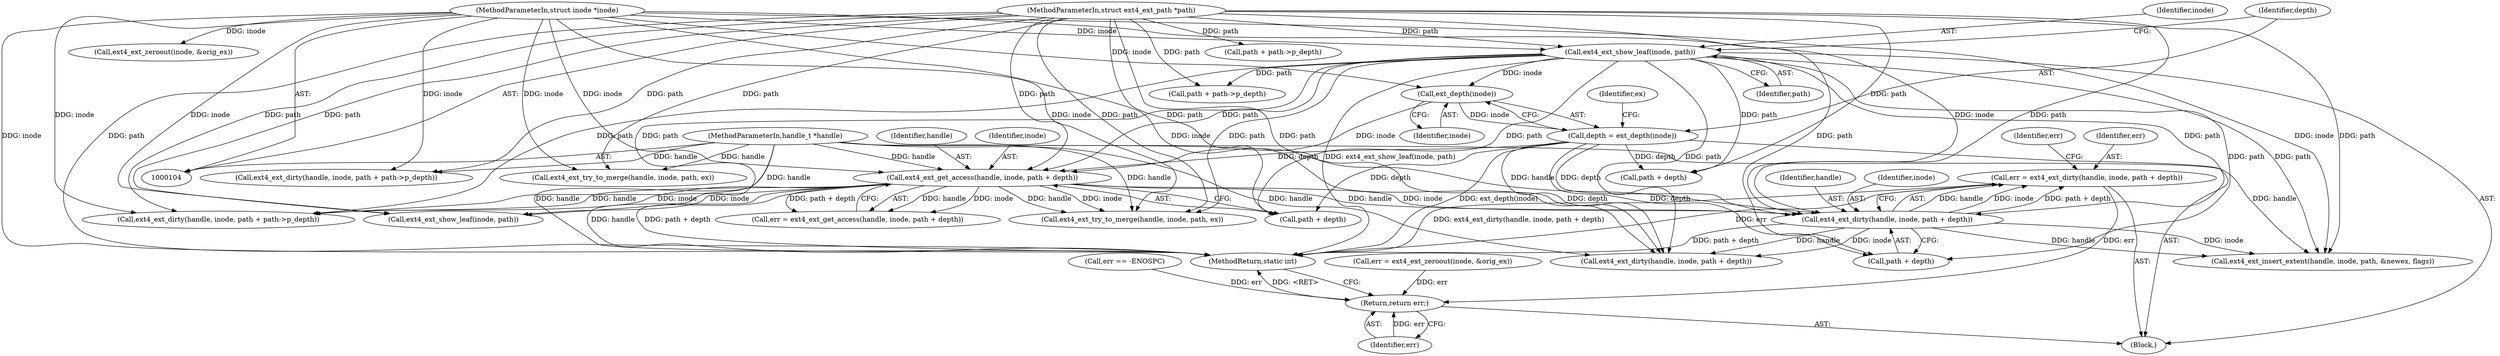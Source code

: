 digraph "0_linux_dee1f973ca341c266229faa5a1a5bb268bed3531_2@integer" {
"1000243" [label="(Call,err = ext4_ext_dirty(handle, inode, path + depth))"];
"1000245" [label="(Call,ext4_ext_dirty(handle, inode, path + depth))"];
"1000179" [label="(Call,ext4_ext_get_access(handle, inode, path + depth))"];
"1000105" [label="(MethodParameterIn,handle_t *handle)"];
"1000140" [label="(Call,ext_depth(inode))"];
"1000135" [label="(Call,ext4_ext_show_leaf(inode, path))"];
"1000106" [label="(MethodParameterIn,struct inode *inode)"];
"1000107" [label="(MethodParameterIn,struct ext4_ext_path *path)"];
"1000138" [label="(Call,depth = ext_depth(inode))"];
"1000357" [label="(Return,return err;)"];
"1000140" [label="(Call,ext_depth(inode))"];
"1000246" [label="(Identifier,handle)"];
"1000177" [label="(Call,err = ext4_ext_get_access(handle, inode, path + depth))"];
"1000317" [label="(Call,ext4_ext_try_to_merge(handle, inode, path, ex))"];
"1000354" [label="(Call,path + depth)"];
"1000285" [label="(Call,ext4_ext_insert_extent(handle, inode, path, &newex, flags))"];
"1000181" [label="(Identifier,inode)"];
"1000136" [label="(Identifier,inode)"];
"1000252" [label="(Identifier,err)"];
"1000139" [label="(Identifier,depth)"];
"1000179" [label="(Call,ext4_ext_get_access(handle, inode, path + depth))"];
"1000138" [label="(Call,depth = ext_depth(inode))"];
"1000338" [label="(Call,ext4_ext_show_leaf(inode, path))"];
"1000302" [label="(Call,err = ext4_ext_zeroout(inode, &orig_ex))"];
"1000243" [label="(Call,err = ext4_ext_dirty(handle, inode, path + depth))"];
"1000217" [label="(Call,path + path->p_depth)"];
"1000304" [label="(Call,ext4_ext_zeroout(inode, &orig_ex))"];
"1000135" [label="(Call,ext4_ext_show_leaf(inode, path))"];
"1000351" [label="(Call,ext4_ext_dirty(handle, inode, path + depth))"];
"1000357" [label="(Return,return err;)"];
"1000294" [label="(Call,err == -ENOSPC)"];
"1000358" [label="(Identifier,err)"];
"1000245" [label="(Call,ext4_ext_dirty(handle, inode, path + depth))"];
"1000247" [label="(Identifier,inode)"];
"1000359" [label="(MethodReturn,static int)"];
"1000182" [label="(Call,path + depth)"];
"1000107" [label="(MethodParameterIn,struct ext4_ext_path *path)"];
"1000207" [label="(Call,ext4_ext_try_to_merge(handle, inode, path, ex))"];
"1000111" [label="(Block,)"];
"1000214" [label="(Call,ext4_ext_dirty(handle, inode, path + path->p_depth))"];
"1000244" [label="(Identifier,err)"];
"1000141" [label="(Identifier,inode)"];
"1000180" [label="(Identifier,handle)"];
"1000137" [label="(Identifier,path)"];
"1000105" [label="(MethodParameterIn,handle_t *handle)"];
"1000248" [label="(Call,path + depth)"];
"1000106" [label="(MethodParameterIn,struct inode *inode)"];
"1000143" [label="(Identifier,ex)"];
"1000327" [label="(Call,path + path->p_depth)"];
"1000324" [label="(Call,ext4_ext_dirty(handle, inode, path + path->p_depth))"];
"1000243" -> "1000111"  [label="AST: "];
"1000243" -> "1000245"  [label="CFG: "];
"1000244" -> "1000243"  [label="AST: "];
"1000245" -> "1000243"  [label="AST: "];
"1000252" -> "1000243"  [label="CFG: "];
"1000243" -> "1000359"  [label="DDG: err"];
"1000243" -> "1000359"  [label="DDG: ext4_ext_dirty(handle, inode, path + depth)"];
"1000245" -> "1000243"  [label="DDG: handle"];
"1000245" -> "1000243"  [label="DDG: inode"];
"1000245" -> "1000243"  [label="DDG: path + depth"];
"1000243" -> "1000357"  [label="DDG: err"];
"1000245" -> "1000248"  [label="CFG: "];
"1000246" -> "1000245"  [label="AST: "];
"1000247" -> "1000245"  [label="AST: "];
"1000248" -> "1000245"  [label="AST: "];
"1000245" -> "1000359"  [label="DDG: path + depth"];
"1000179" -> "1000245"  [label="DDG: handle"];
"1000179" -> "1000245"  [label="DDG: inode"];
"1000105" -> "1000245"  [label="DDG: handle"];
"1000106" -> "1000245"  [label="DDG: inode"];
"1000107" -> "1000245"  [label="DDG: path"];
"1000135" -> "1000245"  [label="DDG: path"];
"1000138" -> "1000245"  [label="DDG: depth"];
"1000245" -> "1000285"  [label="DDG: handle"];
"1000245" -> "1000285"  [label="DDG: inode"];
"1000245" -> "1000351"  [label="DDG: handle"];
"1000245" -> "1000351"  [label="DDG: inode"];
"1000179" -> "1000177"  [label="AST: "];
"1000179" -> "1000182"  [label="CFG: "];
"1000180" -> "1000179"  [label="AST: "];
"1000181" -> "1000179"  [label="AST: "];
"1000182" -> "1000179"  [label="AST: "];
"1000177" -> "1000179"  [label="CFG: "];
"1000179" -> "1000359"  [label="DDG: path + depth"];
"1000179" -> "1000359"  [label="DDG: handle"];
"1000179" -> "1000177"  [label="DDG: handle"];
"1000179" -> "1000177"  [label="DDG: inode"];
"1000179" -> "1000177"  [label="DDG: path + depth"];
"1000105" -> "1000179"  [label="DDG: handle"];
"1000140" -> "1000179"  [label="DDG: inode"];
"1000106" -> "1000179"  [label="DDG: inode"];
"1000135" -> "1000179"  [label="DDG: path"];
"1000107" -> "1000179"  [label="DDG: path"];
"1000138" -> "1000179"  [label="DDG: depth"];
"1000179" -> "1000207"  [label="DDG: handle"];
"1000179" -> "1000207"  [label="DDG: inode"];
"1000179" -> "1000214"  [label="DDG: handle"];
"1000179" -> "1000214"  [label="DDG: inode"];
"1000179" -> "1000338"  [label="DDG: inode"];
"1000105" -> "1000104"  [label="AST: "];
"1000105" -> "1000359"  [label="DDG: handle"];
"1000105" -> "1000207"  [label="DDG: handle"];
"1000105" -> "1000214"  [label="DDG: handle"];
"1000105" -> "1000285"  [label="DDG: handle"];
"1000105" -> "1000317"  [label="DDG: handle"];
"1000105" -> "1000324"  [label="DDG: handle"];
"1000105" -> "1000351"  [label="DDG: handle"];
"1000140" -> "1000138"  [label="AST: "];
"1000140" -> "1000141"  [label="CFG: "];
"1000141" -> "1000140"  [label="AST: "];
"1000138" -> "1000140"  [label="CFG: "];
"1000140" -> "1000138"  [label="DDG: inode"];
"1000135" -> "1000140"  [label="DDG: inode"];
"1000106" -> "1000140"  [label="DDG: inode"];
"1000135" -> "1000111"  [label="AST: "];
"1000135" -> "1000137"  [label="CFG: "];
"1000136" -> "1000135"  [label="AST: "];
"1000137" -> "1000135"  [label="AST: "];
"1000139" -> "1000135"  [label="CFG: "];
"1000135" -> "1000359"  [label="DDG: ext4_ext_show_leaf(inode, path)"];
"1000106" -> "1000135"  [label="DDG: inode"];
"1000107" -> "1000135"  [label="DDG: path"];
"1000135" -> "1000182"  [label="DDG: path"];
"1000135" -> "1000207"  [label="DDG: path"];
"1000135" -> "1000214"  [label="DDG: path"];
"1000135" -> "1000217"  [label="DDG: path"];
"1000135" -> "1000248"  [label="DDG: path"];
"1000135" -> "1000285"  [label="DDG: path"];
"1000135" -> "1000338"  [label="DDG: path"];
"1000135" -> "1000351"  [label="DDG: path"];
"1000135" -> "1000354"  [label="DDG: path"];
"1000106" -> "1000104"  [label="AST: "];
"1000106" -> "1000359"  [label="DDG: inode"];
"1000106" -> "1000207"  [label="DDG: inode"];
"1000106" -> "1000214"  [label="DDG: inode"];
"1000106" -> "1000285"  [label="DDG: inode"];
"1000106" -> "1000304"  [label="DDG: inode"];
"1000106" -> "1000317"  [label="DDG: inode"];
"1000106" -> "1000324"  [label="DDG: inode"];
"1000106" -> "1000338"  [label="DDG: inode"];
"1000106" -> "1000351"  [label="DDG: inode"];
"1000107" -> "1000104"  [label="AST: "];
"1000107" -> "1000359"  [label="DDG: path"];
"1000107" -> "1000182"  [label="DDG: path"];
"1000107" -> "1000207"  [label="DDG: path"];
"1000107" -> "1000214"  [label="DDG: path"];
"1000107" -> "1000217"  [label="DDG: path"];
"1000107" -> "1000248"  [label="DDG: path"];
"1000107" -> "1000285"  [label="DDG: path"];
"1000107" -> "1000317"  [label="DDG: path"];
"1000107" -> "1000324"  [label="DDG: path"];
"1000107" -> "1000327"  [label="DDG: path"];
"1000107" -> "1000338"  [label="DDG: path"];
"1000107" -> "1000351"  [label="DDG: path"];
"1000107" -> "1000354"  [label="DDG: path"];
"1000138" -> "1000111"  [label="AST: "];
"1000139" -> "1000138"  [label="AST: "];
"1000143" -> "1000138"  [label="CFG: "];
"1000138" -> "1000359"  [label="DDG: ext_depth(inode)"];
"1000138" -> "1000182"  [label="DDG: depth"];
"1000138" -> "1000248"  [label="DDG: depth"];
"1000138" -> "1000351"  [label="DDG: depth"];
"1000138" -> "1000354"  [label="DDG: depth"];
"1000357" -> "1000111"  [label="AST: "];
"1000357" -> "1000358"  [label="CFG: "];
"1000358" -> "1000357"  [label="AST: "];
"1000359" -> "1000357"  [label="CFG: "];
"1000357" -> "1000359"  [label="DDG: <RET>"];
"1000358" -> "1000357"  [label="DDG: err"];
"1000302" -> "1000357"  [label="DDG: err"];
"1000294" -> "1000357"  [label="DDG: err"];
}
